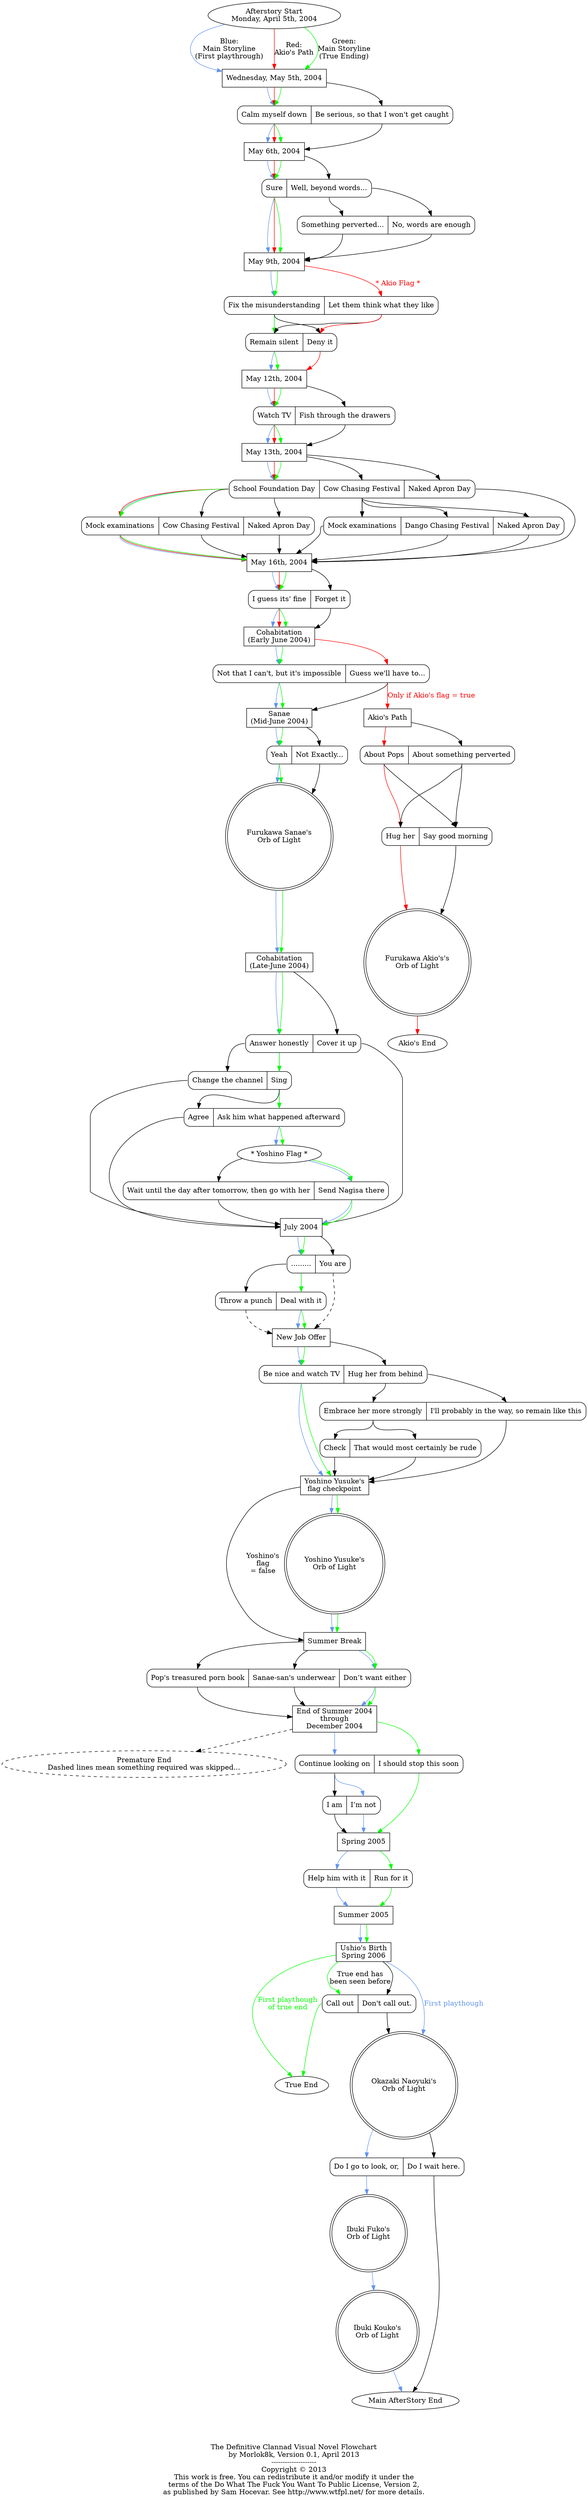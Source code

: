 /*
#
#            DO WHAT THE FUCK YOU WANT TO PUBLIC LICENSE
#                    Version 2, December 2004
#
# Copyright (C) 2004 Sam Hocevar <sam@hocevar.net>
#
# Everyone is permitted to copy and distribute verbatim or modified
# copies of this license document, and changing it is allowed as long
# as the name is changed.
#
#            DO WHAT THE FUCK YOU WANT TO PUBLIC LICENSE
#   TERMS AND CONDITIONS FOR COPYING, DISTRIBUTION AND MODIFICATION
#
#  0. You just DO WHAT THE FUCK YOU WANT TO.
#
#
*/

// The Definitive Clannad Visual Novel Flowchart
digraph Clannad{
    graph [ label = "\n\n\n\nThe Definitive Clannad Visual Novel Flowchart\nby Morlok8k, Version 0.1, April 2013\n--------------------\nCopyright © 2013\nThis work is free. You can redistribute it and/or modify it under the\nterms of the Do What The Fuck You Want To Public License, Version 2,\nas published by Sam Hocevar. See http://www.wtfpl.net/ for more details." ];

// AFTER STORY
    AF_Start [label = "Afterstory Start\nMonday, April 5th, 2004"];
    AF_MAY5 [shape = box, label = "Wednesday, May 5th, 2004"];
    AF_Start -> AF_MAY5 [color = cornflowerblue, label = "Blue:\nMain Storyline\n(First playthrough)"];
    AF_Start -> AF_MAY5 [color = red, label = "Red:\nAkio's Path"];
    AF_Start -> AF_MAY5 [color = green, label = "Green:\nMain Storyline\n(True Ending)"];
    
    AF_MAY5_q1 [shape = Mrecord, label = "<a1>Calm myself down|<a2> Be serious, so that I won't get caught"];
    AF_MAY5 -> AF_MAY5_q1:a1 [color = cornflowerblue];
    AF_MAY5 -> AF_MAY5_q1:a1 [color = red];
    AF_MAY5 -> AF_MAY5_q1:a1 [color = green];
    AF_MAY5 -> AF_MAY5_q1:a2;

    AF_MAY6 [shape = box, label = "May 6th, 2004"];
    AF_MAY5_q1:a1 -> AF_MAY6 [color = cornflowerblue];
    AF_MAY5_q1:a1 -> AF_MAY6 [color = red];
    AF_MAY5_q1:a1 -> AF_MAY6 [color = green];
    AF_MAY5_q1:a2 -> AF_MAY6;


    AF_MAY6_q1 [shape = Mrecord, label = "<a1>Sure|<a2>Well, beyond words..."];
    AF_MAY6 -> AF_MAY6_q1:a1 [color = cornflowerblue];
    AF_MAY6 -> AF_MAY6_q1:a1 [color = red];
    AF_MAY6 -> AF_MAY6_q1:a1 [color = green];
    AF_MAY6 -> AF_MAY6_q1:a2;

    AF_MAY6_q2 [shape = Mrecord, label = "<a1>Something perverted...|<a2>No, words are enough"];
    AF_MAY6_q1:a2 -> AF_MAY6_q2:a1;
    AF_MAY6_q1:a2 -> AF_MAY6_q2:a2;

    AF_MAY9 [shape = box, label = "May 9th, 2004"];
    AF_MAY6_q1:a1 -> AF_MAY9 [color = cornflowerblue];
    AF_MAY6_q1:a1 -> AF_MAY9 [color = red];
    AF_MAY6_q1:a1 -> AF_MAY9 [color = green];
    AF_MAY6_q2:a1 -> AF_MAY9;
    AF_MAY6_q2:a2 -> AF_MAY9;

    AF_MAY9_q1 [shape = Mrecord, label = "<a1>Fix the misunderstanding|<a2>Let them think what they like"];
    AF_MAY9 -> AF_MAY9_q1:a1 [color = cornflowerblue];
    AF_MAY9 -> AF_MAY9_q1:a1 [color = green];
    AF_MAY9 -> AF_MAY9_q1:a2 [color = red, label = "* Akio Flag *", fontcolor = red];

    AF_MAY9_q2 [shape = Mrecord, label = "<a1>Remain silent|<a2>Deny it"];
    AF_MAY9_q1:a1 -> AF_MAY9_q2:a1 [color = cornflowerblue];
    AF_MAY9_q1:a1 -> AF_MAY9_q2:a1 [color = green];
    AF_MAY9_q1:a1 -> AF_MAY9_q2:a2;
    AF_MAY9_q1:a2 -> AF_MAY9_q2:a1;
    AF_MAY9_q1:a2 -> AF_MAY9_q2:a2 [color = red];

    AF_MAY12 [shape = box, label = "May 12th, 2004"];
    AF_MAY9_q2:a1 -> AF_MAY12 [color = cornflowerblue];
    AF_MAY9_q2:a1 -> AF_MAY12 [color = green];
    AF_MAY9_q2:a2 -> AF_MAY12 [color = red];

    AF_MAY12_q1 [shape = Mrecord, label = "<a1>Watch TV|<a2>Fish through the drawers"];
    AF_MAY12 -> AF_MAY12_q1:a1 [color = cornflowerblue];
    AF_MAY12 -> AF_MAY12_q1:a1 [color = red];
    AF_MAY12 -> AF_MAY12_q1:a1 [color = green];
    AF_MAY12 -> AF_MAY12_q1:a2;

    AF_MAY13 [shape = box, label = "May 13th, 2004"];
    AF_MAY12_q1:a1 -> AF_MAY13 [color = cornflowerblue];
    AF_MAY12_q1:a1 -> AF_MAY13 [color = red];
    AF_MAY12_q1:a1 -> AF_MAY13 [color = green];
    AF_MAY12_q1:a2 -> AF_MAY13;

    AF_MAY13_q1 [shape = Mrecord, label = "<a1>School Foundation Day|<a2>Cow Chasing Festival|<a3>Naked Apron Day"];
    AF_MAY13 -> AF_MAY13_q1:a1 [color = cornflowerblue];
    AF_MAY13 -> AF_MAY13_q1:a1 [color = red];
    AF_MAY13 -> AF_MAY13_q1:a1 [color = green];
    AF_MAY13 -> AF_MAY13_q1:a2;
    AF_MAY13 -> AF_MAY13_q1:a3;
    AF_MAY13_q2 [shape = Mrecord, label = "<a1>Mock examinations|<a2>Cow Chasing Festival|<a3>Naked Apron Day"];
    AF_MAY13_q1:a1 -> AF_MAY13_q2:a1 [color = cornflowerblue];
    AF_MAY13_q1:a1 -> AF_MAY13_q2:a1 [color = red];
    AF_MAY13_q1:a1 -> AF_MAY13_q2:a1 [color = green];
    AF_MAY13_q1:a1 -> AF_MAY13_q2:a2;
    AF_MAY13_q1:a1 -> AF_MAY13_q2:a3;
    AF_MAY13_q1:a2 -> AF_MAY13_q3:a1;
    AF_MAY13_q1:a2 -> AF_MAY13_q3:a1;
    AF_MAY13_q1:a2 -> AF_MAY13_q3:a3;
    AF_MAY13_q3 [shape = Mrecord, label = "<a1>Mock examinations|<a2>Dango Chasing Festival|<a3>Naked Apron Day"];
    AF_MAY13_q1:a2 -> AF_MAY13_q3:a2;

    AF_MAY16 [shape = box, label = "May 16th, 2004"];
    AF_MAY13_q2:a1 -> AF_MAY16 [color = cornflowerblue];
    AF_MAY13_q2:a1 -> AF_MAY16 [color = red];
    AF_MAY13_q2:a1 -> AF_MAY16 [color = green];
    AF_MAY13_q3:a1 -> AF_MAY16;
    AF_MAY13_q2:a2 -> AF_MAY16;
    AF_MAY13_q3:a2 -> AF_MAY16;
    AF_MAY13_q1:a3 -> AF_MAY16;
    AF_MAY13_q2:a3 -> AF_MAY16;
    AF_MAY13_q3:a3 -> AF_MAY16;

    AF_MAY16_q1 [shape = Mrecord, label = "<a1>I guess its' fine|<a2>Forget it"];
    AF_MAY16 -> AF_MAY16_q1:a1 [color = cornflowerblue];
    AF_MAY16 -> AF_MAY16_q1:a1 [color = red];
    AF_MAY16 -> AF_MAY16_q1:a1 [color = green];
    AF_MAY16 -> AF_MAY16_q1:a2;
    AF_JUNE1 [shape = box, label = "Cohabitation\n(Early June 2004)"];

    // Starting with June, dates are not displayed in game.
    // so, days are given in a numerical order, even if it isn't the next day...

    AF_MAY16_q1:a1 -> AF_JUNE1 [color = cornflowerblue];
    AF_MAY16_q1:a1 -> AF_JUNE1 [color = red];
    AF_MAY16_q1:a1 -> AF_JUNE1 [color = green];
    AF_MAY16_q1:a2 -> AF_JUNE1;

    AF_JUNE1_q1 [shape = Mrecord, label = "<a1>Not that I can't, but it's impossible|<a2>Guess we'll have to..."];
    AF_JUNE1 -> AF_JUNE1_q1:a1 [color = cornflowerblue];
    AF_JUNE1 -> AF_JUNE1_q1:a1 [color = green];
    AF_JUNE1 -> AF_JUNE1_q1:a2 [color = red];

    AF_AKIO [shape = box, label = "Akio's Path"];
    AF_JUNE1_q1:a2 -> AF_AKIO [color = red, label = "Only if Akio's flag = true", fontcolor = red];

    AF_JUNE2 [shape = box, label = "Sanae\n(Mid-June 2004)"];
    AF_JUNE1_q1:a1 -> AF_JUNE2 [color = cornflowerblue];
    AF_JUNE1_q1:a1 -> AF_JUNE2 [color = green];
    AF_JUNE1_q1:a2 -> AF_JUNE2;
    AF_JUNE2_q1 [shape = Mrecord, label = "<a1>Yeah|<a2>Not Exactly..."];
    AF_JUNE2 -> AF_JUNE2_q1:a1 [color = cornflowerblue];
    AF_JUNE2 -> AF_JUNE2_q1:a1 [color = green];
    AF_JUNE2 -> AF_JUNE2_q1:a2;

    SANAE_LIGHT [shape = doublecircle, label = "Furukawa Sanae's\nOrb of Light"];
    AF_JUNE2_q1:a1 -> SANAE_LIGHT [color = cornflowerblue];
    AF_JUNE2_q1:a1 -> SANAE_LIGHT [color = green];
    AF_JUNE2_q1:a2 -> SANAE_LIGHT;

    AF_JUNE3 [shape = box, label = "Cohabitation\n(Late-June 2004)"];
    SANAE_LIGHT -> AF_JUNE3 [color = cornflowerblue];
    SANAE_LIGHT -> AF_JUNE3 [color = green];

    AF_JUNE3_q1 [shape = Mrecord, label = "<a1>Answer honestly|<a2>Cover it up"];
    AF_JUNE3 -> AF_JUNE3_q1:a1 [color = cornflowerblue];
    AF_JUNE3 -> AF_JUNE3_q1:a1 [color = green];
    AF_JUNE3 -> AF_JUNE3_q1:a2;

    AF_JUNE3_q2 [shape = Mrecord, label = "<a1>Change the channel|<a2>Sing"];
    AF_JUNE3_q1:a1 -> AF_JUNE3_q2:a1;
    AF_JUNE3_q1:a1 -> AF_JUNE3_q2:a2 [color = cornflowerblue];
    AF_JUNE3_q1:a1 -> AF_JUNE3_q2:a2 [color = green];




    //main path (blue)
    AF_JUNE3_q3 [shape = Mrecord, label = "<a1>Agree|<a2>Ask him what happened afterward"];

    AF_JUNE3_q2:a2 -> AF_JUNE3_q3:a2 [color = cornflowerblue];
    AF_JUNE3_q2:a2 -> AF_JUNE3_q3:a2 [color = green];
    AF_JUNE3_q2:a2 -> AF_JUNE3_q3:a1;

    AF_YOSHINO_FLAG [label = "* Yoshino Flag *"];


    AF_JUNE4_q1 [shape = Mrecord, label = "<a1>Wait until the day after tomorrow, then go with her|<a2>Send Nagisa there"];
    
    AF_JUNE3_q3:a2 -> AF_YOSHINO_FLAG [color = cornflowerblue];
    AF_JUNE3_q3:a2 -> AF_YOSHINO_FLAG [color = green];
    //AF_JUNE3_q3:a2 -> AF_YOSHINO_FLAG;
    
    AF_YOSHINO_FLAG -> AF_JUNE4_q1:a2 [color = cornflowerblue];
    AF_YOSHINO_FLAG -> AF_JUNE4_q1:a2 [color = green];
    AF_YOSHINO_FLAG -> AF_JUNE4_q1:a1;

    AF_JULY [shape = box, label = "July 2004"];
    AF_JULY1_q1 [shape = Mrecord, label = "<a1>.........|<a2>You are"];

    AF_JUNE3_q1:a2 -> AF_JULY; //[style = dashed];
    AF_JUNE3_q2:a1 -> AF_JULY; //[style = dashed];
    AF_JUNE3_q3:a1 -> AF_JULY; //[style = dashed];
    //removed dashes, as yoshinos orb seems optional... to the extent of getting a premature end...

    AF_JUNE4_q1:a2 -> AF_JULY [color = cornflowerblue];
    AF_JUNE4_q1:a2 -> AF_JULY [color = green];
    AF_JUNE4_q1:a1 -> AF_JULY;

    AF_JULY -> AF_JULY1_q1:a2;
    AF_JULY -> AF_JULY1_q1:a1 [color = cornflowerblue];
    AF_JULY -> AF_JULY1_q1:a1 [color = green];

    AF_JULY2_q1 [shape = Mrecord, label = "<a1>Throw a punch|<a2>Deal with it"];  //TODO: finish
    AF_JULY1_q1:a1 -> AF_JULY2_q1:a2 [color = cornflowerblue];
    AF_JULY1_q1:a1 -> AF_JULY2_q1:a2 [color = green];
    AF_JULY1_q1:a1 -> AF_JULY2_q1:a1;

    JOB_OFFER [shape = box, label = "New Job Offer"];
    AF_JULY3_q1 [shape = Mrecord, label = "<a1>Be nice and watch TV|<a2>Hug her from behind"];
    AF_JULY2_q1:a2 -> JOB_OFFER [color = cornflowerblue];
    AF_JULY2_q1:a2 -> JOB_OFFER [color = green];
    AF_JULY2_q1:a1 -> JOB_OFFER [style = dashed];  // queue Premature end...

    JOB_OFFER -> AF_JULY3_q1:a1 [color = cornflowerblue];
    JOB_OFFER -> AF_JULY3_q1:a1 [color = green];
    AF_JULY1_q1:a2 -> JOB_OFFER [style = dashed];  // queue Premature end...
    JOB_OFFER -> AF_JULY3_q1:a2;

    AF_JULY3_q2 [shape = Mrecord, label = "<a1>Embrace her more strongly|<a2>I'll probably in the way, so remain like this"];
    AF_JULY3_q1:a2 -> AF_JULY3_q2:a1;
    AF_JULY3_q1:a2 -> AF_JULY3_q2:a2;

    AF_JULY3_q3 [shape = Mrecord, label = "<a1>Check|<a2>That would most certainly be rude"];
    AF_JULY3_q2:a1 -> AF_JULY3_q3:a1;
    AF_JULY3_q2:a1 -> AF_JULY3_q3:a2;

    AF_YOSHINO [shape = box, label = "Yoshino Yusuke's\nflag checkpoint"];

    YOSHINO_LIGHT [shape = doublecircle, label = "Yoshino Yusuke's\nOrb of Light"];
    
    AF_JULY3_q1:a1 -> AF_YOSHINO [color = cornflowerblue];
    AF_YOSHINO -> YOSHINO_LIGHT [color = cornflowerblue];
    AF_JULY3_q1:a1 -> AF_YOSHINO [color = green];
    AF_YOSHINO -> YOSHINO_LIGHT [color = green];

    AF_SUMMER_BREAK [shape = box, label = "Summer Break"];
    AF_JULY3_q2:a2 -> AF_YOSHINO;
    AF_JULY3_q3:a1 -> AF_YOSHINO;
    AF_JULY3_q3:a2 -> AF_YOSHINO;
    YOSHINO_LIGHT -> AF_SUMMER_BREAK [color = cornflowerblue];
    YOSHINO_LIGHT -> AF_SUMMER_BREAK [color = green];
    AF_YOSHINO -> AF_SUMMER_BREAK [label = "Yoshino's\nflag\n= false"];

    AF_JULY4_q1 [shape = Mrecord, label = "<a1>Pop's treasured porn book|<a2>Sanae-san's underwear|<a3>Don’t want either"];
    AF_SUMMER_BREAK -> AF_JULY4_q1:a1;
    AF_SUMMER_BREAK -> AF_JULY4_q1:a2;
    AF_SUMMER_BREAK -> AF_JULY4_q1:a3 [color = cornflowerblue];
    AF_SUMMER_BREAK -> AF_JULY4_q1:a3 [color = green];

    SUMMER_END [shape = box, label = "End of Summer 2004\nthrough\nDecember 2004"];
    AF_JULY4_q1:a1 -> SUMMER_END;
    AF_JULY4_q1:a2 -> SUMMER_END;
    AF_JULY4_q1:a3 -> SUMMER_END [color = cornflowerblue];
    AF_JULY4_q1:a3 -> SUMMER_END [color = green];

    AF_PREMATURE_END [style = dashed, label = "Premature End\nDashed lines mean something required was skipped..."];
    SUMMER_END -> AF_PREMATURE_END [style = dashed];

    AF_DEC1_q1 [shape = Mrecord, label = "<a1>Continue looking on|<a2>I should stop this soon"];
    //AF_DEC1_q1:a2 [shape = diamond, label = ""];
    SUMMER_END -> AF_DEC1_q1:a1 [color = cornflowerblue];
    SUMMER_END -> AF_DEC1_q1:a2 [color = green];

    AF_DEC1_q2 [shape = Mrecord, label = "<a1>I am|<a2>I’m not"];
    AF_DEC1_q1:a1 -> AF_DEC1_q2:a2 [color = cornflowerblue];
    AF_DEC1_q1:a1 -> AF_DEC1_q2:a1;

    //spring 2005 - fever lets up, "custom" grad ceremony
    AF_SPRING05 [shape = box, label = "Spring 2005"];
    AF_DEC1_q2:a2 -> AF_SPRING05 [color = cornflowerblue];
    AF_DEC1_q2:a1 -> AF_SPRING05;
    AF_DEC1_q1:a2 -> AF_SPRING05 [color = green];

    main9_q1 [shape = Mrecord, label = "<a1>Help him with it|<a2>Run for it"];
    AF_SPRING05 -> main9_q1:a1 [color = cornflowerblue];
    AF_SPRING05 -> main9_q1:a2 [color = green];

    AF_SUMMER05 [shape = box, label = "Summer 2005"];
    main9_q1:a1 -> AF_SUMMER05 [color = cornflowerblue];
    main9_q1:a2 -> AF_SUMMER05 [color = green];

    AF_USHIO_BIRTH [shape = box, label = "Ushio's Birth\nSpring 2006"];
    AF_SUMMER05 -> AF_USHIO_BIRTH [color = cornflowerblue];
    AF_SUMMER05 -> AF_USHIO_BIRTH [color = green];

    //Storyline splits here
    af_split1 [shape = Mrecord, label = "<a1>Call out|<a2>Don't call out."];
    AF_USHIO_BIRTH -> af_split1:a1 [color = green, label = "True end has\nbeen seen before"];
    AF_USHIO_BIRTH -> af_split1:a2;

    //True Ending
    AF_TRUE_END [label = "True End"];
    AF_USHIO_BIRTH -> AF_TRUE_END [color = green, label = "First playthough\nof true end", fontcolor = green];
    af_split1:a1 -> AF_TRUE_END [color = green];


    //Main storyline
    af_split1:a2 -> NAOYUKI_LIGHT;
    NAOYUKI_LIGHT [shape = doublecircle, label = "Okazaki Naoyuki's\nOrb of Light"];
    AF_USHIO_BIRTH -> NAOYUKI_LIGHT [color = cornflowerblue, label = "First playthough", fontcolor = cornflowerblue];

    main10_q1 [shape = Mrecord, label = "<a1>Do I go to look, or,|<a2>Do I wait here."];
    NAOYUKI_LIGHT -> main10_q1:a1 [color = cornflowerblue];
    NAOYUKI_LIGHT -> main10_q1:a2;

    FUKO_LIGHT [shape = doublecircle, label = "Ibuki Fuko's\nOrb of Light"];
    main10_q1:a1 -> FUKO_LIGHT [color = cornflowerblue];
    KOUKO_LIGHT [shape = doublecircle, label = "Ibuki Kouko's\nOrb of Light"];
    FUKO_LIGHT -> KOUKO_LIGHT [color = cornflowerblue];

    USHIO_BAD_END [label = "Main AfterStory End"];
    KOUKO_LIGHT -> USHIO_BAD_END [color = cornflowerblue];
    main10_q1:a2 -> USHIO_BAD_END;



    //Akio's path (red)
    AF_AKIO_q1 [shape = Mrecord, label = "<a1>About Pops|<a2>About something perverted"];
    //AF_AKIO_q1 [shape = diamond, label = "About something perverted"];
    AF_AKIO_q2 [shape = Mrecord, label = "<a1>Hug her|<a2>Say good morning"];
    //AF_AKIO_q2 [shape = diamond, label = "Say good morning"];
    AF_AKIO -> AF_AKIO_q1:a1 [color = red];
    AF_AKIO -> AF_AKIO_q1:a2;
    AF_AKIO_q1:a1 -> AF_AKIO_q2:a1 [color = red];
    AF_AKIO_q1:a1 -> AF_AKIO_q2:a2;
    AF_AKIO_q1:a2 -> AF_AKIO_q2:a1;
    AF_AKIO_q1:a2 -> AF_AKIO_q2:a2;
    AF_AKIO_LIGHT [shape = doublecircle, label = "Furukawa Akio's's\nOrb of Light"];
    AF_AKIO_q2:a1 -> AF_AKIO_LIGHT [color = red];
    AF_AKIO_q2:a2 -> AF_AKIO_LIGHT;
    AF_AKIO_END [label = "Akio's End"];
    AF_AKIO_LIGHT -> AF_AKIO_END [color = red];


}
